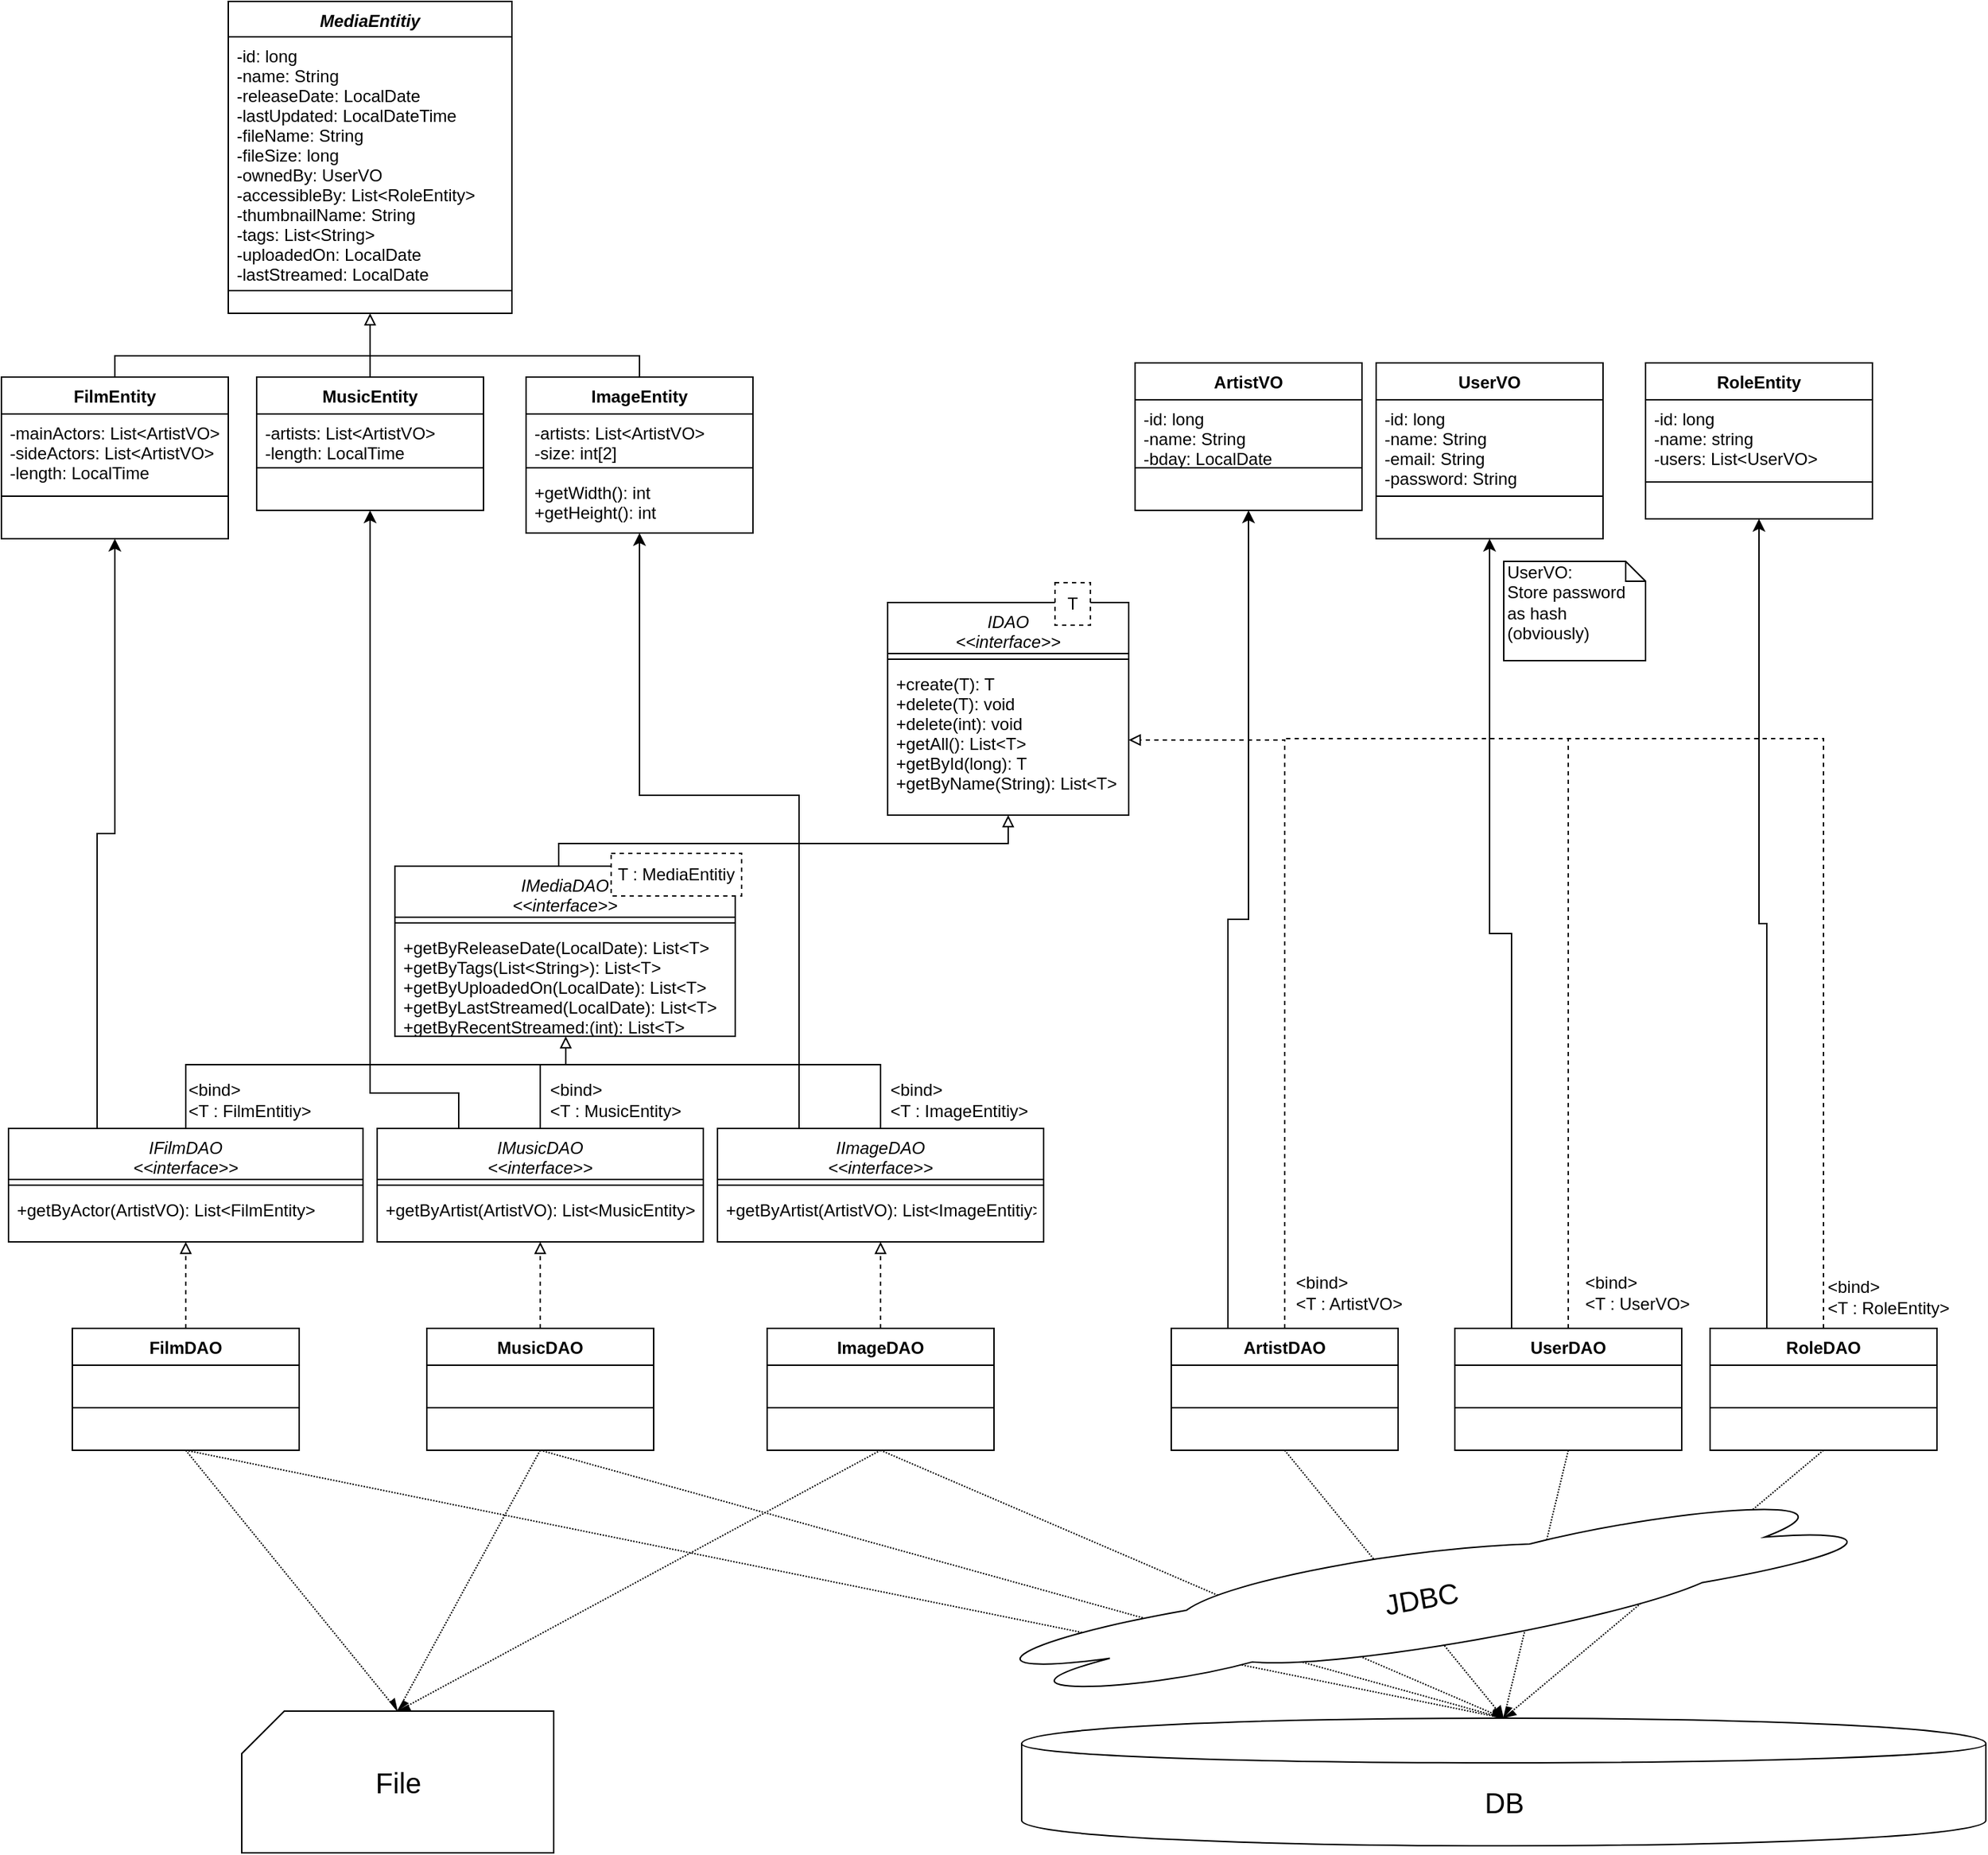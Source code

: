 <mxfile version="12.4.7" type="device"><diagram id="YP7HFyZaJCNOg3gk6_sX" name="Page-1"><mxGraphModel dx="1187" dy="1960" grid="1" gridSize="10" guides="1" tooltips="1" connect="1" arrows="1" fold="1" page="1" pageScale="1" pageWidth="827" pageHeight="1169" math="0" shadow="0"><root><mxCell id="0"/><mxCell id="1" parent="0"/><mxCell id="Z74YaJd0JO3LBjnw7may-52" value="FilmEntity" style="swimlane;fontStyle=1;align=center;verticalAlign=top;childLayout=stackLayout;horizontal=1;startSize=26;horizontalStack=0;resizeParent=1;resizeParentMax=0;resizeLast=0;collapsible=1;marginBottom=0;rounded=0;shadow=0;glass=0;comic=0;gradientColor=none;" parent="1" vertex="1"><mxGeometry x="135" y="25" width="160" height="114" as="geometry"/></mxCell><mxCell id="Z74YaJd0JO3LBjnw7may-53" value="-mainActors: List&lt;ArtistVO&gt;&#xA;-sideActors: List&lt;ArtistVO&gt;&#xA;-length: LocalTime&#xA;" style="text;strokeColor=none;fillColor=none;align=left;verticalAlign=top;spacingLeft=4;spacingRight=4;overflow=hidden;rotatable=0;points=[[0,0.5],[1,0.5]];portConstraint=eastwest;" parent="Z74YaJd0JO3LBjnw7may-52" vertex="1"><mxGeometry y="26" width="160" height="54" as="geometry"/></mxCell><mxCell id="Z74YaJd0JO3LBjnw7may-54" value="" style="line;strokeWidth=1;fillColor=none;align=left;verticalAlign=middle;spacingTop=-1;spacingLeft=3;spacingRight=3;rotatable=0;labelPosition=right;points=[];portConstraint=eastwest;" parent="Z74YaJd0JO3LBjnw7may-52" vertex="1"><mxGeometry y="80" width="160" height="8" as="geometry"/></mxCell><mxCell id="Z74YaJd0JO3LBjnw7may-55" value=" " style="text;strokeColor=none;fillColor=none;align=left;verticalAlign=top;spacingLeft=4;spacingRight=4;overflow=hidden;rotatable=0;points=[[0,0.5],[1,0.5]];portConstraint=eastwest;" parent="Z74YaJd0JO3LBjnw7may-52" vertex="1"><mxGeometry y="88" width="160" height="26" as="geometry"/></mxCell><mxCell id="Z74YaJd0JO3LBjnw7may-56" value="ArtistVO" style="swimlane;fontStyle=1;align=center;verticalAlign=top;childLayout=stackLayout;horizontal=1;startSize=26;horizontalStack=0;resizeParent=1;resizeParentMax=0;resizeLast=0;collapsible=1;marginBottom=0;rounded=0;shadow=0;glass=0;comic=0;gradientColor=none;" parent="1" vertex="1"><mxGeometry x="934.5" y="15" width="160" height="104" as="geometry"/></mxCell><mxCell id="Z74YaJd0JO3LBjnw7may-57" value="-id: long&#xA;-name: String&#xA;-bday: LocalDate&#xA;" style="text;strokeColor=none;fillColor=none;align=left;verticalAlign=top;spacingLeft=4;spacingRight=4;overflow=hidden;rotatable=0;points=[[0,0.5],[1,0.5]];portConstraint=eastwest;" parent="Z74YaJd0JO3LBjnw7may-56" vertex="1"><mxGeometry y="26" width="160" height="44" as="geometry"/></mxCell><mxCell id="Z74YaJd0JO3LBjnw7may-58" value="" style="line;strokeWidth=1;fillColor=none;align=left;verticalAlign=middle;spacingTop=-1;spacingLeft=3;spacingRight=3;rotatable=0;labelPosition=right;points=[];portConstraint=eastwest;" parent="Z74YaJd0JO3LBjnw7may-56" vertex="1"><mxGeometry y="70" width="160" height="8" as="geometry"/></mxCell><mxCell id="Z74YaJd0JO3LBjnw7may-59" value=" " style="text;strokeColor=none;fillColor=none;align=left;verticalAlign=top;spacingLeft=4;spacingRight=4;overflow=hidden;rotatable=0;points=[[0,0.5],[1,0.5]];portConstraint=eastwest;" parent="Z74YaJd0JO3LBjnw7may-56" vertex="1"><mxGeometry y="78" width="160" height="26" as="geometry"/></mxCell><mxCell id="Z74YaJd0JO3LBjnw7may-69" value="MusicEntity" style="swimlane;fontStyle=1;align=center;verticalAlign=top;childLayout=stackLayout;horizontal=1;startSize=26;horizontalStack=0;resizeParent=1;resizeParentMax=0;resizeLast=0;collapsible=1;marginBottom=0;rounded=0;shadow=0;glass=0;comic=0;gradientColor=none;" parent="1" vertex="1"><mxGeometry x="315" y="25" width="160" height="94" as="geometry"/></mxCell><mxCell id="Z74YaJd0JO3LBjnw7may-70" value="-artists: List&lt;ArtistVO&gt;&#xA;-length: LocalTime&#xA;" style="text;strokeColor=none;fillColor=none;align=left;verticalAlign=top;spacingLeft=4;spacingRight=4;overflow=hidden;rotatable=0;points=[[0,0.5],[1,0.5]];portConstraint=eastwest;" parent="Z74YaJd0JO3LBjnw7may-69" vertex="1"><mxGeometry y="26" width="160" height="34" as="geometry"/></mxCell><mxCell id="Z74YaJd0JO3LBjnw7may-71" value="" style="line;strokeWidth=1;fillColor=none;align=left;verticalAlign=middle;spacingTop=-1;spacingLeft=3;spacingRight=3;rotatable=0;labelPosition=right;points=[];portConstraint=eastwest;" parent="Z74YaJd0JO3LBjnw7may-69" vertex="1"><mxGeometry y="60" width="160" height="8" as="geometry"/></mxCell><mxCell id="Z74YaJd0JO3LBjnw7may-72" value=" " style="text;strokeColor=none;fillColor=none;align=left;verticalAlign=top;spacingLeft=4;spacingRight=4;overflow=hidden;rotatable=0;points=[[0,0.5],[1,0.5]];portConstraint=eastwest;" parent="Z74YaJd0JO3LBjnw7may-69" vertex="1"><mxGeometry y="68" width="160" height="26" as="geometry"/></mxCell><mxCell id="Z74YaJd0JO3LBjnw7may-73" value="ImageEntity" style="swimlane;fontStyle=1;align=center;verticalAlign=top;childLayout=stackLayout;horizontal=1;startSize=26;horizontalStack=0;resizeParent=1;resizeParentMax=0;resizeLast=0;collapsible=1;marginBottom=0;rounded=0;shadow=0;glass=0;comic=0;gradientColor=none;" parent="1" vertex="1"><mxGeometry x="505" y="25" width="160" height="110" as="geometry"/></mxCell><mxCell id="Z74YaJd0JO3LBjnw7may-74" value="-artists: List&lt;ArtistVO&gt;&#xA;-size: int[2]&#xA;" style="text;strokeColor=none;fillColor=none;align=left;verticalAlign=top;spacingLeft=4;spacingRight=4;overflow=hidden;rotatable=0;points=[[0,0.5],[1,0.5]];portConstraint=eastwest;" parent="Z74YaJd0JO3LBjnw7may-73" vertex="1"><mxGeometry y="26" width="160" height="34" as="geometry"/></mxCell><mxCell id="Z74YaJd0JO3LBjnw7may-75" value="" style="line;strokeWidth=1;fillColor=none;align=left;verticalAlign=middle;spacingTop=-1;spacingLeft=3;spacingRight=3;rotatable=0;labelPosition=right;points=[];portConstraint=eastwest;" parent="Z74YaJd0JO3LBjnw7may-73" vertex="1"><mxGeometry y="60" width="160" height="8" as="geometry"/></mxCell><mxCell id="Z74YaJd0JO3LBjnw7may-76" value="+getWidth(): int&#xA;+getHeight(): int&#xA;" style="text;strokeColor=none;fillColor=none;align=left;verticalAlign=top;spacingLeft=4;spacingRight=4;overflow=hidden;rotatable=0;points=[[0,0.5],[1,0.5]];portConstraint=eastwest;" parent="Z74YaJd0JO3LBjnw7may-73" vertex="1"><mxGeometry y="68" width="160" height="42" as="geometry"/></mxCell><mxCell id="eEmlUZ2aHTx8cpikARrD-1" value="UserVO" style="swimlane;fontStyle=1;align=center;verticalAlign=top;childLayout=stackLayout;horizontal=1;startSize=26;horizontalStack=0;resizeParent=1;resizeParentMax=0;resizeLast=0;collapsible=1;marginBottom=0;rounded=0;shadow=0;glass=0;comic=0;gradientColor=none;" parent="1" vertex="1"><mxGeometry x="1104.5" y="15" width="160" height="124" as="geometry"/></mxCell><mxCell id="eEmlUZ2aHTx8cpikARrD-2" value="-id: long&#xA;-name: String&#xA;-email: String&#xA;-password: String&#xA;&#xA;" style="text;strokeColor=none;fillColor=none;align=left;verticalAlign=top;spacingLeft=4;spacingRight=4;overflow=hidden;rotatable=0;points=[[0,0.5],[1,0.5]];portConstraint=eastwest;" parent="eEmlUZ2aHTx8cpikARrD-1" vertex="1"><mxGeometry y="26" width="160" height="64" as="geometry"/></mxCell><mxCell id="eEmlUZ2aHTx8cpikARrD-3" value="" style="line;strokeWidth=1;fillColor=none;align=left;verticalAlign=middle;spacingTop=-1;spacingLeft=3;spacingRight=3;rotatable=0;labelPosition=right;points=[];portConstraint=eastwest;" parent="eEmlUZ2aHTx8cpikARrD-1" vertex="1"><mxGeometry y="90" width="160" height="8" as="geometry"/></mxCell><mxCell id="eEmlUZ2aHTx8cpikARrD-4" value=" " style="text;strokeColor=none;fillColor=none;align=left;verticalAlign=top;spacingLeft=4;spacingRight=4;overflow=hidden;rotatable=0;points=[[0,0.5],[1,0.5]];portConstraint=eastwest;" parent="eEmlUZ2aHTx8cpikARrD-1" vertex="1"><mxGeometry y="98" width="160" height="26" as="geometry"/></mxCell><mxCell id="eEmlUZ2aHTx8cpikARrD-5" value="&lt;div&gt;UserVO:&lt;/div&gt;&lt;div&gt;Store password as hash (obviously)&lt;br&gt;&lt;/div&gt;" style="shape=note;whiteSpace=wrap;html=1;size=14;verticalAlign=top;align=left;spacingTop=-6;" parent="1" vertex="1"><mxGeometry x="1194.5" y="155" width="100" height="70" as="geometry"/></mxCell><mxCell id="eEmlUZ2aHTx8cpikARrD-9" value="RoleEntity" style="swimlane;fontStyle=1;align=center;verticalAlign=top;childLayout=stackLayout;horizontal=1;startSize=26;horizontalStack=0;resizeParent=1;resizeParentMax=0;resizeLast=0;collapsible=1;marginBottom=0;rounded=0;shadow=0;glass=0;comic=0;gradientColor=none;" parent="1" vertex="1"><mxGeometry x="1294.5" y="15" width="160" height="110" as="geometry"/></mxCell><mxCell id="eEmlUZ2aHTx8cpikARrD-10" value="-id: long&#xA;-name: string&#xA;-users: List&lt;UserVO&gt;&#xA;" style="text;strokeColor=none;fillColor=none;align=left;verticalAlign=top;spacingLeft=4;spacingRight=4;overflow=hidden;rotatable=0;points=[[0,0.5],[1,0.5]];portConstraint=eastwest;" parent="eEmlUZ2aHTx8cpikARrD-9" vertex="1"><mxGeometry y="26" width="160" height="54" as="geometry"/></mxCell><mxCell id="eEmlUZ2aHTx8cpikARrD-11" value="" style="line;strokeWidth=1;fillColor=none;align=left;verticalAlign=middle;spacingTop=-1;spacingLeft=3;spacingRight=3;rotatable=0;labelPosition=right;points=[];portConstraint=eastwest;" parent="eEmlUZ2aHTx8cpikARrD-9" vertex="1"><mxGeometry y="80" width="160" height="8" as="geometry"/></mxCell><mxCell id="eEmlUZ2aHTx8cpikARrD-12" value=" " style="text;strokeColor=none;fillColor=none;align=left;verticalAlign=top;spacingLeft=4;spacingRight=4;overflow=hidden;rotatable=0;points=[[0,0.5],[1,0.5]];portConstraint=eastwest;" parent="eEmlUZ2aHTx8cpikARrD-9" vertex="1"><mxGeometry y="88" width="160" height="22" as="geometry"/></mxCell><mxCell id="cUEIJS8t-ERrBjEmtR3z-5" value="" style="endArrow=classic;html=1;entryX=0.5;entryY=1;entryDx=0;entryDy=0;exitX=0.25;exitY=0;exitDx=0;exitDy=0;rounded=0;edgeStyle=orthogonalEdgeStyle;" parent="1" source="cUEIJS8t-ERrBjEmtR3z-11" target="eEmlUZ2aHTx8cpikARrD-9" edge="1"><mxGeometry width="50" height="50" relative="1" as="geometry"><mxPoint x="-290" y="185" as="sourcePoint"/><mxPoint x="-380" y="565" as="targetPoint"/></mxGeometry></mxCell><mxCell id="cUEIJS8t-ERrBjEmtR3z-6" value="" style="endArrow=classic;html=1;entryX=0.5;entryY=1;entryDx=0;entryDy=0;exitX=0.25;exitY=0;exitDx=0;exitDy=0;rounded=0;edgeStyle=orthogonalEdgeStyle;" parent="1" source="f3-sEHFBZWl9ZNQLyYY4-10" target="Z74YaJd0JO3LBjnw7may-52" edge="1"><mxGeometry width="50" height="50" relative="1" as="geometry"><mxPoint y="185" as="sourcePoint"/><mxPoint x="-380" y="565" as="targetPoint"/></mxGeometry></mxCell><mxCell id="cUEIJS8t-ERrBjEmtR3z-7" value="" style="endArrow=classic;html=1;entryX=0.5;entryY=1;entryDx=0;entryDy=0;exitX=0.25;exitY=0;exitDx=0;exitDy=0;rounded=0;edgeStyle=orthogonalEdgeStyle;" parent="1" source="f3-sEHFBZWl9ZNQLyYY4-13" target="Z74YaJd0JO3LBjnw7may-69" edge="1"><mxGeometry width="50" height="50" relative="1" as="geometry"><mxPoint x="295" y="185" as="sourcePoint"/><mxPoint x="-80" y="565" as="targetPoint"/><Array as="points"><mxPoint x="457" y="530"/><mxPoint x="395" y="530"/></Array></mxGeometry></mxCell><mxCell id="cUEIJS8t-ERrBjEmtR3z-8" value="" style="endArrow=classic;html=1;entryX=0.5;entryY=1;entryDx=0;entryDy=0;exitX=0.25;exitY=0;exitDx=0;exitDy=0;rounded=0;edgeStyle=orthogonalEdgeStyle;" parent="1" source="f3-sEHFBZWl9ZNQLyYY4-16" target="Z74YaJd0JO3LBjnw7may-73" edge="1"><mxGeometry width="50" height="50" relative="1" as="geometry"><mxPoint x="580" y="185" as="sourcePoint"/><mxPoint x="-80" y="565" as="targetPoint"/><Array as="points"><mxPoint x="698" y="320"/><mxPoint x="585" y="320"/></Array></mxGeometry></mxCell><mxCell id="cUEIJS8t-ERrBjEmtR3z-9" value="" style="endArrow=classic;html=1;entryX=0.5;entryY=1;entryDx=0;entryDy=0;exitX=0.25;exitY=0;exitDx=0;exitDy=0;rounded=0;edgeStyle=orthogonalEdgeStyle;" parent="1" source="cUEIJS8t-ERrBjEmtR3z-23" target="Z74YaJd0JO3LBjnw7may-56" edge="1"><mxGeometry width="50" height="50" relative="1" as="geometry"><mxPoint x="965" y="180" as="sourcePoint"/><mxPoint x="510" y="560" as="targetPoint"/></mxGeometry></mxCell><mxCell id="cUEIJS8t-ERrBjEmtR3z-10" value="" style="endArrow=classic;html=1;entryX=0.5;entryY=1;entryDx=0;entryDy=0;exitX=0.25;exitY=0;exitDx=0;exitDy=0;rounded=0;edgeStyle=orthogonalEdgeStyle;" parent="1" source="cUEIJS8t-ERrBjEmtR3z-19" target="eEmlUZ2aHTx8cpikARrD-1" edge="1"><mxGeometry width="50" height="50" relative="1" as="geometry"><mxPoint x="1185" y="180" as="sourcePoint"/><mxPoint x="510" y="560" as="targetPoint"/></mxGeometry></mxCell><mxCell id="cUEIJS8t-ERrBjEmtR3z-48" style="edgeStyle=none;rounded=0;orthogonalLoop=1;jettySize=auto;html=1;exitX=0.5;exitY=1;exitDx=0;exitDy=0;entryX=0.5;entryY=0;entryDx=0;entryDy=0;dashed=1;dashPattern=1 1;endArrow=async;endFill=1;" parent="1" source="cUEIJS8t-ERrBjEmtR3z-11" target="cUEIJS8t-ERrBjEmtR3z-45" edge="1"><mxGeometry relative="1" as="geometry"/></mxCell><mxCell id="cUEIJS8t-ERrBjEmtR3z-11" value="RoleDAO" style="swimlane;fontStyle=1;align=center;verticalAlign=top;childLayout=stackLayout;horizontal=1;startSize=26;horizontalStack=0;resizeParent=1;resizeParentMax=0;resizeLast=0;collapsible=1;marginBottom=0;" parent="1" vertex="1"><mxGeometry x="1340" y="696" width="160" height="86" as="geometry"/></mxCell><mxCell id="cUEIJS8t-ERrBjEmtR3z-12" value=" " style="text;strokeColor=none;fillColor=none;align=left;verticalAlign=top;spacingLeft=4;spacingRight=4;overflow=hidden;rotatable=0;points=[[0,0.5],[1,0.5]];portConstraint=eastwest;" parent="cUEIJS8t-ERrBjEmtR3z-11" vertex="1"><mxGeometry y="26" width="160" height="26" as="geometry"/></mxCell><mxCell id="cUEIJS8t-ERrBjEmtR3z-13" value="" style="line;strokeWidth=1;fillColor=none;align=left;verticalAlign=middle;spacingTop=-1;spacingLeft=3;spacingRight=3;rotatable=0;labelPosition=right;points=[];portConstraint=eastwest;" parent="cUEIJS8t-ERrBjEmtR3z-11" vertex="1"><mxGeometry y="52" width="160" height="8" as="geometry"/></mxCell><mxCell id="cUEIJS8t-ERrBjEmtR3z-14" value=" " style="text;strokeColor=none;fillColor=none;align=left;verticalAlign=top;spacingLeft=4;spacingRight=4;overflow=hidden;rotatable=0;points=[[0,0.5],[1,0.5]];portConstraint=eastwest;" parent="cUEIJS8t-ERrBjEmtR3z-11" vertex="1"><mxGeometry y="60" width="160" height="26" as="geometry"/></mxCell><mxCell id="cUEIJS8t-ERrBjEmtR3z-56" style="edgeStyle=none;rounded=0;orthogonalLoop=1;jettySize=auto;html=1;exitX=0.5;exitY=1;exitDx=0;exitDy=0;entryX=0.5;entryY=0;entryDx=0;entryDy=0;dashed=1;dashPattern=1 1;endArrow=async;endFill=1;" parent="1" source="cUEIJS8t-ERrBjEmtR3z-19" target="cUEIJS8t-ERrBjEmtR3z-45" edge="1"><mxGeometry relative="1" as="geometry"/></mxCell><mxCell id="cUEIJS8t-ERrBjEmtR3z-19" value="UserDAO" style="swimlane;fontStyle=1;align=center;verticalAlign=top;childLayout=stackLayout;horizontal=1;startSize=26;horizontalStack=0;resizeParent=1;resizeParentMax=0;resizeLast=0;collapsible=1;marginBottom=0;" parent="1" vertex="1"><mxGeometry x="1160" y="696" width="160" height="86" as="geometry"/></mxCell><mxCell id="cUEIJS8t-ERrBjEmtR3z-20" value=" " style="text;strokeColor=none;fillColor=none;align=left;verticalAlign=top;spacingLeft=4;spacingRight=4;overflow=hidden;rotatable=0;points=[[0,0.5],[1,0.5]];portConstraint=eastwest;" parent="cUEIJS8t-ERrBjEmtR3z-19" vertex="1"><mxGeometry y="26" width="160" height="26" as="geometry"/></mxCell><mxCell id="cUEIJS8t-ERrBjEmtR3z-21" value="" style="line;strokeWidth=1;fillColor=none;align=left;verticalAlign=middle;spacingTop=-1;spacingLeft=3;spacingRight=3;rotatable=0;labelPosition=right;points=[];portConstraint=eastwest;" parent="cUEIJS8t-ERrBjEmtR3z-19" vertex="1"><mxGeometry y="52" width="160" height="8" as="geometry"/></mxCell><mxCell id="cUEIJS8t-ERrBjEmtR3z-22" value=" " style="text;strokeColor=none;fillColor=none;align=left;verticalAlign=top;spacingLeft=4;spacingRight=4;overflow=hidden;rotatable=0;points=[[0,0.5],[1,0.5]];portConstraint=eastwest;" parent="cUEIJS8t-ERrBjEmtR3z-19" vertex="1"><mxGeometry y="60" width="160" height="26" as="geometry"/></mxCell><mxCell id="cUEIJS8t-ERrBjEmtR3z-55" style="edgeStyle=none;rounded=0;orthogonalLoop=1;jettySize=auto;html=1;exitX=0.5;exitY=1;exitDx=0;exitDy=0;entryX=0.5;entryY=0;entryDx=0;entryDy=0;dashed=1;dashPattern=1 1;endArrow=async;endFill=1;" parent="1" source="cUEIJS8t-ERrBjEmtR3z-23" target="cUEIJS8t-ERrBjEmtR3z-45" edge="1"><mxGeometry relative="1" as="geometry"/></mxCell><mxCell id="cUEIJS8t-ERrBjEmtR3z-23" value="ArtistDAO" style="swimlane;fontStyle=1;align=center;verticalAlign=top;childLayout=stackLayout;horizontal=1;startSize=26;horizontalStack=0;resizeParent=1;resizeParentMax=0;resizeLast=0;collapsible=1;marginBottom=0;" parent="1" vertex="1"><mxGeometry x="960" y="696" width="160" height="86" as="geometry"/></mxCell><mxCell id="cUEIJS8t-ERrBjEmtR3z-24" value=" " style="text;strokeColor=none;fillColor=none;align=left;verticalAlign=top;spacingLeft=4;spacingRight=4;overflow=hidden;rotatable=0;points=[[0,0.5],[1,0.5]];portConstraint=eastwest;" parent="cUEIJS8t-ERrBjEmtR3z-23" vertex="1"><mxGeometry y="26" width="160" height="26" as="geometry"/></mxCell><mxCell id="cUEIJS8t-ERrBjEmtR3z-25" value="" style="line;strokeWidth=1;fillColor=none;align=left;verticalAlign=middle;spacingTop=-1;spacingLeft=3;spacingRight=3;rotatable=0;labelPosition=right;points=[];portConstraint=eastwest;" parent="cUEIJS8t-ERrBjEmtR3z-23" vertex="1"><mxGeometry y="52" width="160" height="8" as="geometry"/></mxCell><mxCell id="cUEIJS8t-ERrBjEmtR3z-26" value=" " style="text;strokeColor=none;fillColor=none;align=left;verticalAlign=top;spacingLeft=4;spacingRight=4;overflow=hidden;rotatable=0;points=[[0,0.5],[1,0.5]];portConstraint=eastwest;" parent="cUEIJS8t-ERrBjEmtR3z-23" vertex="1"><mxGeometry y="60" width="160" height="26" as="geometry"/></mxCell><mxCell id="cUEIJS8t-ERrBjEmtR3z-53" style="edgeStyle=none;rounded=0;orthogonalLoop=1;jettySize=auto;html=1;exitX=0.5;exitY=1;exitDx=0;exitDy=0;dashed=1;dashPattern=1 1;endArrow=async;endFill=1;entryX=0.5;entryY=0;entryDx=0;entryDy=0;" parent="1" source="cUEIJS8t-ERrBjEmtR3z-27" target="cUEIJS8t-ERrBjEmtR3z-45" edge="1"><mxGeometry relative="1" as="geometry"><mxPoint x="1224.5" y="966" as="targetPoint"/></mxGeometry></mxCell><mxCell id="cUEIJS8t-ERrBjEmtR3z-54" style="edgeStyle=none;rounded=0;orthogonalLoop=1;jettySize=auto;html=1;exitX=0.5;exitY=1;exitDx=0;exitDy=0;entryX=0.5;entryY=0;entryDx=0;entryDy=0;entryPerimeter=0;dashed=1;dashPattern=1 1;endArrow=async;endFill=1;" parent="1" source="cUEIJS8t-ERrBjEmtR3z-27" target="cUEIJS8t-ERrBjEmtR3z-46" edge="1"><mxGeometry relative="1" as="geometry"/></mxCell><mxCell id="cUEIJS8t-ERrBjEmtR3z-27" value="ImageDAO" style="swimlane;fontStyle=1;align=center;verticalAlign=top;childLayout=stackLayout;horizontal=1;startSize=26;horizontalStack=0;resizeParent=1;resizeParentMax=0;resizeLast=0;collapsible=1;marginBottom=0;" parent="1" vertex="1"><mxGeometry x="675" y="696" width="160" height="86" as="geometry"/></mxCell><mxCell id="cUEIJS8t-ERrBjEmtR3z-28" value=" " style="text;strokeColor=none;fillColor=none;align=left;verticalAlign=top;spacingLeft=4;spacingRight=4;overflow=hidden;rotatable=0;points=[[0,0.5],[1,0.5]];portConstraint=eastwest;" parent="cUEIJS8t-ERrBjEmtR3z-27" vertex="1"><mxGeometry y="26" width="160" height="26" as="geometry"/></mxCell><mxCell id="cUEIJS8t-ERrBjEmtR3z-29" value="" style="line;strokeWidth=1;fillColor=none;align=left;verticalAlign=middle;spacingTop=-1;spacingLeft=3;spacingRight=3;rotatable=0;labelPosition=right;points=[];portConstraint=eastwest;" parent="cUEIJS8t-ERrBjEmtR3z-27" vertex="1"><mxGeometry y="52" width="160" height="8" as="geometry"/></mxCell><mxCell id="cUEIJS8t-ERrBjEmtR3z-30" value=" " style="text;strokeColor=none;fillColor=none;align=left;verticalAlign=top;spacingLeft=4;spacingRight=4;overflow=hidden;rotatable=0;points=[[0,0.5],[1,0.5]];portConstraint=eastwest;" parent="cUEIJS8t-ERrBjEmtR3z-27" vertex="1"><mxGeometry y="60" width="160" height="26" as="geometry"/></mxCell><mxCell id="cUEIJS8t-ERrBjEmtR3z-51" style="edgeStyle=none;rounded=0;orthogonalLoop=1;jettySize=auto;html=1;exitX=0.5;exitY=1;exitDx=0;exitDy=0;entryX=0.5;entryY=0;entryDx=0;entryDy=0;entryPerimeter=0;dashed=1;dashPattern=1 1;endArrow=async;endFill=1;" parent="1" source="cUEIJS8t-ERrBjEmtR3z-31" target="cUEIJS8t-ERrBjEmtR3z-46" edge="1"><mxGeometry relative="1" as="geometry"/></mxCell><mxCell id="cUEIJS8t-ERrBjEmtR3z-52" style="edgeStyle=none;rounded=0;orthogonalLoop=1;jettySize=auto;html=1;exitX=0.5;exitY=1;exitDx=0;exitDy=0;entryX=0.5;entryY=0;entryDx=0;entryDy=0;dashed=1;dashPattern=1 1;endArrow=async;endFill=1;" parent="1" source="cUEIJS8t-ERrBjEmtR3z-31" target="cUEIJS8t-ERrBjEmtR3z-45" edge="1"><mxGeometry relative="1" as="geometry"/></mxCell><mxCell id="cUEIJS8t-ERrBjEmtR3z-31" value="MusicDAO" style="swimlane;fontStyle=1;align=center;verticalAlign=top;childLayout=stackLayout;horizontal=1;startSize=26;horizontalStack=0;resizeParent=1;resizeParentMax=0;resizeLast=0;collapsible=1;marginBottom=0;" parent="1" vertex="1"><mxGeometry x="435" y="696" width="160" height="86" as="geometry"/></mxCell><mxCell id="cUEIJS8t-ERrBjEmtR3z-32" value=" " style="text;strokeColor=none;fillColor=none;align=left;verticalAlign=top;spacingLeft=4;spacingRight=4;overflow=hidden;rotatable=0;points=[[0,0.5],[1,0.5]];portConstraint=eastwest;" parent="cUEIJS8t-ERrBjEmtR3z-31" vertex="1"><mxGeometry y="26" width="160" height="26" as="geometry"/></mxCell><mxCell id="cUEIJS8t-ERrBjEmtR3z-33" value="" style="line;strokeWidth=1;fillColor=none;align=left;verticalAlign=middle;spacingTop=-1;spacingLeft=3;spacingRight=3;rotatable=0;labelPosition=right;points=[];portConstraint=eastwest;" parent="cUEIJS8t-ERrBjEmtR3z-31" vertex="1"><mxGeometry y="52" width="160" height="8" as="geometry"/></mxCell><mxCell id="cUEIJS8t-ERrBjEmtR3z-34" value=" " style="text;strokeColor=none;fillColor=none;align=left;verticalAlign=top;spacingLeft=4;spacingRight=4;overflow=hidden;rotatable=0;points=[[0,0.5],[1,0.5]];portConstraint=eastwest;" parent="cUEIJS8t-ERrBjEmtR3z-31" vertex="1"><mxGeometry y="60" width="160" height="26" as="geometry"/></mxCell><mxCell id="cUEIJS8t-ERrBjEmtR3z-49" style="edgeStyle=none;rounded=0;orthogonalLoop=1;jettySize=auto;html=1;exitX=0.5;exitY=1;exitDx=0;exitDy=0;entryX=0.5;entryY=0;entryDx=0;entryDy=0;entryPerimeter=0;dashed=1;dashPattern=1 1;endArrow=async;endFill=1;" parent="1" source="cUEIJS8t-ERrBjEmtR3z-35" target="cUEIJS8t-ERrBjEmtR3z-46" edge="1"><mxGeometry relative="1" as="geometry"/></mxCell><mxCell id="cUEIJS8t-ERrBjEmtR3z-50" style="edgeStyle=none;rounded=0;orthogonalLoop=1;jettySize=auto;html=1;exitX=0.5;exitY=1;exitDx=0;exitDy=0;entryX=0.5;entryY=0;entryDx=0;entryDy=0;dashed=1;dashPattern=1 1;endArrow=async;endFill=1;" parent="1" source="cUEIJS8t-ERrBjEmtR3z-35" target="cUEIJS8t-ERrBjEmtR3z-45" edge="1"><mxGeometry relative="1" as="geometry"/></mxCell><mxCell id="cUEIJS8t-ERrBjEmtR3z-35" value="FilmDAO" style="swimlane;fontStyle=1;align=center;verticalAlign=top;childLayout=stackLayout;horizontal=1;startSize=26;horizontalStack=0;resizeParent=1;resizeParentMax=0;resizeLast=0;collapsible=1;marginBottom=0;" parent="1" vertex="1"><mxGeometry x="185" y="696" width="160" height="86" as="geometry"/></mxCell><mxCell id="cUEIJS8t-ERrBjEmtR3z-36" value=" " style="text;strokeColor=none;fillColor=none;align=left;verticalAlign=top;spacingLeft=4;spacingRight=4;overflow=hidden;rotatable=0;points=[[0,0.5],[1,0.5]];portConstraint=eastwest;" parent="cUEIJS8t-ERrBjEmtR3z-35" vertex="1"><mxGeometry y="26" width="160" height="26" as="geometry"/></mxCell><mxCell id="cUEIJS8t-ERrBjEmtR3z-37" value="" style="line;strokeWidth=1;fillColor=none;align=left;verticalAlign=middle;spacingTop=-1;spacingLeft=3;spacingRight=3;rotatable=0;labelPosition=right;points=[];portConstraint=eastwest;" parent="cUEIJS8t-ERrBjEmtR3z-35" vertex="1"><mxGeometry y="52" width="160" height="8" as="geometry"/></mxCell><mxCell id="cUEIJS8t-ERrBjEmtR3z-38" value=" " style="text;strokeColor=none;fillColor=none;align=left;verticalAlign=top;spacingLeft=4;spacingRight=4;overflow=hidden;rotatable=0;points=[[0,0.5],[1,0.5]];portConstraint=eastwest;" parent="cUEIJS8t-ERrBjEmtR3z-35" vertex="1"><mxGeometry y="60" width="160" height="26" as="geometry"/></mxCell><mxCell id="cUEIJS8t-ERrBjEmtR3z-39" value="" style="endArrow=none;html=1;exitX=0.5;exitY=0;exitDx=0;exitDy=0;endFill=0;dashed=1;rounded=0;edgeStyle=orthogonalEdgeStyle;" parent="1" source="cUEIJS8t-ERrBjEmtR3z-11" edge="1"><mxGeometry width="50" height="50" relative="1" as="geometry"><mxPoint x="-250" y="355" as="sourcePoint"/><mxPoint x="1240" y="280" as="targetPoint"/><Array as="points"><mxPoint x="1420" y="280"/><mxPoint x="1240" y="280"/></Array></mxGeometry></mxCell><mxCell id="cUEIJS8t-ERrBjEmtR3z-40" value="" style="endArrow=block;html=1;entryX=0.5;entryY=1;entryDx=0;entryDy=0;exitX=0.5;exitY=0;exitDx=0;exitDy=0;endFill=0;dashed=1;rounded=0;" parent="1" source="cUEIJS8t-ERrBjEmtR3z-35" target="f3-sEHFBZWl9ZNQLyYY4-10" edge="1"><mxGeometry width="50" height="50" relative="1" as="geometry"><mxPoint x="164.5" y="750" as="sourcePoint"/><mxPoint x="444.5" y="700" as="targetPoint"/></mxGeometry></mxCell><mxCell id="cUEIJS8t-ERrBjEmtR3z-41" value="" style="endArrow=block;html=1;entryX=0.5;entryY=1;entryDx=0;entryDy=0;exitX=0.5;exitY=0;exitDx=0;exitDy=0;endFill=0;dashed=1;rounded=0;" parent="1" source="cUEIJS8t-ERrBjEmtR3z-31" target="f3-sEHFBZWl9ZNQLyYY4-13" edge="1"><mxGeometry width="50" height="50" relative="1" as="geometry"><mxPoint x="714.5" y="1030" as="sourcePoint"/><mxPoint x="739.5" y="700" as="targetPoint"/></mxGeometry></mxCell><mxCell id="cUEIJS8t-ERrBjEmtR3z-42" value="" style="endArrow=block;html=1;exitX=0.5;exitY=0;exitDx=0;exitDy=0;endFill=0;dashed=1;rounded=0;entryX=0.5;entryY=1;entryDx=0;entryDy=0;" parent="1" source="cUEIJS8t-ERrBjEmtR3z-27" target="f3-sEHFBZWl9ZNQLyYY4-16" edge="1"><mxGeometry width="50" height="50" relative="1" as="geometry"><mxPoint x="620" y="635" as="sourcePoint"/><mxPoint x="1010" y="700" as="targetPoint"/></mxGeometry></mxCell><mxCell id="cUEIJS8t-ERrBjEmtR3z-43" value="" style="endArrow=block;html=1;exitX=0.5;exitY=0;exitDx=0;exitDy=0;endFill=0;dashed=1;rounded=0;entryX=1;entryY=0.5;entryDx=0;entryDy=0;" parent="1" source="cUEIJS8t-ERrBjEmtR3z-23" target="f3-sEHFBZWl9ZNQLyYY4-3" edge="1"><mxGeometry width="50" height="50" relative="1" as="geometry"><mxPoint x="810" y="435" as="sourcePoint"/><mxPoint x="1200" y="700" as="targetPoint"/><Array as="points"><mxPoint x="1040" y="281"/></Array></mxGeometry></mxCell><mxCell id="cUEIJS8t-ERrBjEmtR3z-44" value="" style="endArrow=none;html=1;exitX=0.5;exitY=0;exitDx=0;exitDy=0;endFill=0;dashed=1;rounded=0;" parent="1" source="cUEIJS8t-ERrBjEmtR3z-19" edge="1"><mxGeometry width="50" height="50" relative="1" as="geometry"><mxPoint x="1260" y="585" as="sourcePoint"/><mxPoint x="1040" y="280" as="targetPoint"/><Array as="points"><mxPoint x="1240" y="280"/></Array></mxGeometry></mxCell><mxCell id="cUEIJS8t-ERrBjEmtR3z-45" value="&lt;font style=&quot;font-size: 20px&quot;&gt;DB&lt;/font&gt;" style="shape=cylinder;whiteSpace=wrap;html=1;boundedLbl=1;backgroundOutline=1;" parent="1" vertex="1"><mxGeometry x="854.5" y="971" width="680" height="90" as="geometry"/></mxCell><mxCell id="cUEIJS8t-ERrBjEmtR3z-46" value="&lt;font style=&quot;font-size: 20px&quot;&gt;File&lt;/font&gt;" style="shape=card;whiteSpace=wrap;html=1;" parent="1" vertex="1"><mxGeometry x="304.5" y="966" width="220" height="100" as="geometry"/></mxCell><mxCell id="cUEIJS8t-ERrBjEmtR3z-57" value="&lt;font style=&quot;font-size: 20px&quot;&gt;JDBC&lt;/font&gt;" style="ellipse;shape=cloud;whiteSpace=wrap;html=1;rotation=-10;" parent="1" vertex="1"><mxGeometry x="807.5" y="846" width="657" height="80" as="geometry"/></mxCell><mxCell id="f3-sEHFBZWl9ZNQLyYY4-1" value="IDAO&#xA;&lt;&lt;interface&gt;&gt;&#xA;" style="swimlane;fontStyle=2;align=center;verticalAlign=top;childLayout=stackLayout;horizontal=1;startSize=36;horizontalStack=0;resizeParent=1;resizeParentMax=0;resizeLast=0;collapsible=1;marginBottom=0;rounded=0;shadow=0;glass=0;comic=0;gradientColor=none;" parent="1" vertex="1"><mxGeometry x="760" y="184" width="170" height="150" as="geometry"/></mxCell><mxCell id="f3-sEHFBZWl9ZNQLyYY4-2" value="" style="line;strokeWidth=1;fillColor=none;align=left;verticalAlign=middle;spacingTop=-1;spacingLeft=3;spacingRight=3;rotatable=0;labelPosition=right;points=[];portConstraint=eastwest;" parent="f3-sEHFBZWl9ZNQLyYY4-1" vertex="1"><mxGeometry y="36" width="170" height="8" as="geometry"/></mxCell><mxCell id="f3-sEHFBZWl9ZNQLyYY4-3" value="+create(T): T&#xA;+delete(T): void&#xA;+delete(int): void&#xA;+getAll(): List&lt;T&gt;&#xA;+getById(long): T&#xA;+getByName(String): List&lt;T&gt;" style="text;strokeColor=none;fillColor=none;align=left;verticalAlign=top;spacingLeft=4;spacingRight=4;overflow=hidden;rotatable=0;points=[[0,0.5],[1,0.5]];portConstraint=eastwest;" parent="f3-sEHFBZWl9ZNQLyYY4-1" vertex="1"><mxGeometry y="44" width="170" height="106" as="geometry"/></mxCell><mxCell id="f3-sEHFBZWl9ZNQLyYY4-4" value="T" style="rounded=0;whiteSpace=wrap;html=1;dashed=1;" parent="1" vertex="1"><mxGeometry x="878" y="170" width="25" height="30" as="geometry"/></mxCell><mxCell id="f3-sEHFBZWl9ZNQLyYY4-27" style="rounded=0;orthogonalLoop=1;jettySize=auto;html=1;exitX=0.5;exitY=0;exitDx=0;exitDy=0;entryX=0.5;entryY=1;entryDx=0;entryDy=0;endArrow=block;endFill=0;edgeStyle=orthogonalEdgeStyle;" parent="1" source="f3-sEHFBZWl9ZNQLyYY4-6" target="f3-sEHFBZWl9ZNQLyYY4-1" edge="1"><mxGeometry relative="1" as="geometry"><Array as="points"><mxPoint x="528" y="354"/><mxPoint x="845" y="354"/></Array></mxGeometry></mxCell><mxCell id="f3-sEHFBZWl9ZNQLyYY4-6" value="IMediaDAO&#xA;&lt;&lt;interface&gt;&gt;&#xA;" style="swimlane;fontStyle=2;align=center;verticalAlign=top;childLayout=stackLayout;horizontal=1;startSize=36;horizontalStack=0;resizeParent=1;resizeParentMax=0;resizeLast=0;collapsible=1;marginBottom=0;rounded=0;shadow=0;glass=0;comic=0;gradientColor=none;" parent="1" vertex="1"><mxGeometry x="412.5" y="370" width="240" height="120" as="geometry"/></mxCell><mxCell id="f3-sEHFBZWl9ZNQLyYY4-7" value="" style="line;strokeWidth=1;fillColor=none;align=left;verticalAlign=middle;spacingTop=-1;spacingLeft=3;spacingRight=3;rotatable=0;labelPosition=right;points=[];portConstraint=eastwest;" parent="f3-sEHFBZWl9ZNQLyYY4-6" vertex="1"><mxGeometry y="36" width="240" height="8" as="geometry"/></mxCell><mxCell id="f3-sEHFBZWl9ZNQLyYY4-8" value="+getByReleaseDate(LocalDate): List&lt;T&gt;&#xA;+getByTags(List&lt;String&gt;): List&lt;T&gt;&#xA;+getByUploadedOn(LocalDate): List&lt;T&gt;&#xA;+getByLastStreamed(LocalDate): List&lt;T&gt;&#xA;+getByRecentStreamed:(int): List&lt;T&gt;&#xA;&#xA;" style="text;strokeColor=none;fillColor=none;align=left;verticalAlign=top;spacingLeft=4;spacingRight=4;overflow=hidden;rotatable=0;points=[[0,0.5],[1,0.5]];portConstraint=eastwest;" parent="f3-sEHFBZWl9ZNQLyYY4-6" vertex="1"><mxGeometry y="44" width="240" height="76" as="geometry"/></mxCell><mxCell id="f3-sEHFBZWl9ZNQLyYY4-9" value="T : MediaEntitiy" style="rounded=0;whiteSpace=wrap;html=1;dashed=1;" parent="1" vertex="1"><mxGeometry x="565" y="361" width="92" height="30" as="geometry"/></mxCell><mxCell id="f3-sEHFBZWl9ZNQLyYY4-10" value="IFilmDAO&#xA;&lt;&lt;interface&gt;&gt;&#xA;" style="swimlane;fontStyle=2;align=center;verticalAlign=top;childLayout=stackLayout;horizontal=1;startSize=36;horizontalStack=0;resizeParent=1;resizeParentMax=0;resizeLast=0;collapsible=1;marginBottom=0;rounded=0;shadow=0;glass=0;comic=0;gradientColor=none;" parent="1" vertex="1"><mxGeometry x="140" y="555" width="250" height="80" as="geometry"/></mxCell><mxCell id="f3-sEHFBZWl9ZNQLyYY4-11" value="" style="line;strokeWidth=1;fillColor=none;align=left;verticalAlign=middle;spacingTop=-1;spacingLeft=3;spacingRight=3;rotatable=0;labelPosition=right;points=[];portConstraint=eastwest;" parent="f3-sEHFBZWl9ZNQLyYY4-10" vertex="1"><mxGeometry y="36" width="250" height="8" as="geometry"/></mxCell><mxCell id="f3-sEHFBZWl9ZNQLyYY4-12" value="+getByActor(ArtistVO): List&lt;FilmEntity&gt;" style="text;strokeColor=none;fillColor=none;align=left;verticalAlign=top;spacingLeft=4;spacingRight=4;overflow=hidden;rotatable=0;points=[[0,0.5],[1,0.5]];portConstraint=eastwest;" parent="f3-sEHFBZWl9ZNQLyYY4-10" vertex="1"><mxGeometry y="44" width="250" height="36" as="geometry"/></mxCell><mxCell id="f3-sEHFBZWl9ZNQLyYY4-20" style="edgeStyle=orthogonalEdgeStyle;rounded=0;orthogonalLoop=1;jettySize=auto;html=1;exitX=0.5;exitY=0;exitDx=0;exitDy=0;endArrow=block;endFill=0;" parent="1" source="f3-sEHFBZWl9ZNQLyYY4-13" edge="1"><mxGeometry relative="1" as="geometry"><Array as="points"><mxPoint x="515" y="510"/><mxPoint x="533" y="510"/></Array><mxPoint x="533" y="490" as="targetPoint"/></mxGeometry></mxCell><mxCell id="f3-sEHFBZWl9ZNQLyYY4-13" value="IMusicDAO&#xA;&lt;&lt;interface&gt;&gt;&#xA;" style="swimlane;fontStyle=2;align=center;verticalAlign=top;childLayout=stackLayout;horizontal=1;startSize=36;horizontalStack=0;resizeParent=1;resizeParentMax=0;resizeLast=0;collapsible=1;marginBottom=0;rounded=0;shadow=0;glass=0;comic=0;gradientColor=none;" parent="1" vertex="1"><mxGeometry x="400" y="555" width="230" height="80" as="geometry"/></mxCell><mxCell id="f3-sEHFBZWl9ZNQLyYY4-14" value="" style="line;strokeWidth=1;fillColor=none;align=left;verticalAlign=middle;spacingTop=-1;spacingLeft=3;spacingRight=3;rotatable=0;labelPosition=right;points=[];portConstraint=eastwest;" parent="f3-sEHFBZWl9ZNQLyYY4-13" vertex="1"><mxGeometry y="36" width="230" height="8" as="geometry"/></mxCell><mxCell id="f3-sEHFBZWl9ZNQLyYY4-15" value="+getByArtist(ArtistVO): List&lt;MusicEntity&gt;" style="text;strokeColor=none;fillColor=none;align=left;verticalAlign=top;spacingLeft=4;spacingRight=4;overflow=hidden;rotatable=0;points=[[0,0.5],[1,0.5]];portConstraint=eastwest;" parent="f3-sEHFBZWl9ZNQLyYY4-13" vertex="1"><mxGeometry y="44" width="230" height="36" as="geometry"/></mxCell><mxCell id="f3-sEHFBZWl9ZNQLyYY4-16" value="IImageDAO&#xA;&lt;&lt;interface&gt;&gt;&#xA;" style="swimlane;fontStyle=2;align=center;verticalAlign=top;childLayout=stackLayout;horizontal=1;startSize=36;horizontalStack=0;resizeParent=1;resizeParentMax=0;resizeLast=0;collapsible=1;marginBottom=0;rounded=0;shadow=0;glass=0;comic=0;gradientColor=none;" parent="1" vertex="1"><mxGeometry x="640" y="555" width="230" height="80" as="geometry"/></mxCell><mxCell id="f3-sEHFBZWl9ZNQLyYY4-17" value="" style="line;strokeWidth=1;fillColor=none;align=left;verticalAlign=middle;spacingTop=-1;spacingLeft=3;spacingRight=3;rotatable=0;labelPosition=right;points=[];portConstraint=eastwest;" parent="f3-sEHFBZWl9ZNQLyYY4-16" vertex="1"><mxGeometry y="36" width="230" height="8" as="geometry"/></mxCell><mxCell id="f3-sEHFBZWl9ZNQLyYY4-18" value="+getByArtist(ArtistVO): List&lt;ImageEntitiy&gt;" style="text;strokeColor=none;fillColor=none;align=left;verticalAlign=top;spacingLeft=4;spacingRight=4;overflow=hidden;rotatable=0;points=[[0,0.5],[1,0.5]];portConstraint=eastwest;" parent="f3-sEHFBZWl9ZNQLyYY4-16" vertex="1"><mxGeometry y="44" width="230" height="36" as="geometry"/></mxCell><mxCell id="f3-sEHFBZWl9ZNQLyYY4-22" value="&lt;div&gt;&amp;lt;bind&amp;gt;&lt;/div&gt;&lt;div&gt;&amp;lt;T : FilmEntitiy&amp;gt;&lt;br&gt;&lt;/div&gt;" style="text;html=1;align=left;verticalAlign=middle;resizable=0;points=[];;autosize=1;" parent="1" vertex="1"><mxGeometry x="265" y="520" width="100" height="30" as="geometry"/></mxCell><mxCell id="f3-sEHFBZWl9ZNQLyYY4-23" value="&lt;div&gt;&amp;lt;bind&amp;gt;&lt;/div&gt;&lt;div&gt;&amp;lt;T : MusicEntity&amp;gt;&lt;br&gt;&lt;/div&gt;" style="text;html=1;align=left;verticalAlign=middle;resizable=0;points=[];;autosize=1;" parent="1" vertex="1"><mxGeometry x="520" y="520" width="110" height="30" as="geometry"/></mxCell><mxCell id="f3-sEHFBZWl9ZNQLyYY4-24" value="&lt;div&gt;&amp;lt;bind&amp;gt;&lt;/div&gt;&lt;div&gt;&amp;lt;T : ImageEntitiy&amp;gt;&lt;br&gt;&lt;/div&gt;" style="text;html=1;align=left;verticalAlign=middle;resizable=0;points=[];;autosize=1;" parent="1" vertex="1"><mxGeometry x="760" y="520" width="110" height="30" as="geometry"/></mxCell><mxCell id="f3-sEHFBZWl9ZNQLyYY4-25" value="" style="endArrow=none;html=1;entryX=0.5;entryY=0;entryDx=0;entryDy=0;exitX=0.5;exitY=0;exitDx=0;exitDy=0;rounded=0;" parent="1" source="f3-sEHFBZWl9ZNQLyYY4-16" target="f3-sEHFBZWl9ZNQLyYY4-10" edge="1"><mxGeometry width="50" height="50" relative="1" as="geometry"><mxPoint x="420" y="500" as="sourcePoint"/><mxPoint x="190" y="660" as="targetPoint"/><Array as="points"><mxPoint x="755" y="510"/><mxPoint x="265" y="510"/></Array></mxGeometry></mxCell><mxCell id="f3-sEHFBZWl9ZNQLyYY4-28" value="&lt;div&gt;&amp;lt;bind&amp;gt;&lt;/div&gt;&lt;div&gt;&amp;lt;T : ArtistVO&amp;gt;&lt;br&gt;&lt;/div&gt;" style="text;html=1;align=left;verticalAlign=middle;resizable=0;points=[];;autosize=1;" parent="1" vertex="1"><mxGeometry x="1046" y="656" width="90" height="30" as="geometry"/></mxCell><mxCell id="f3-sEHFBZWl9ZNQLyYY4-29" value="&lt;div&gt;&amp;lt;bind&amp;gt;&lt;/div&gt;&lt;div&gt;&amp;lt;T : UserVO&amp;gt;&lt;br&gt;&lt;/div&gt;" style="text;html=1;align=left;verticalAlign=middle;resizable=0;points=[];;autosize=1;" parent="1" vertex="1"><mxGeometry x="1250" y="656" width="90" height="30" as="geometry"/></mxCell><mxCell id="f3-sEHFBZWl9ZNQLyYY4-30" value="MediaEntitiy&#xA;" style="swimlane;fontStyle=3;align=center;verticalAlign=top;childLayout=stackLayout;horizontal=1;startSize=25;horizontalStack=0;resizeParent=1;resizeParentMax=0;resizeLast=0;collapsible=1;marginBottom=0;gradientColor=none;" parent="1" vertex="1"><mxGeometry x="295" y="-240" width="200" height="220" as="geometry"/></mxCell><mxCell id="f3-sEHFBZWl9ZNQLyYY4-31" value="-id: long&#xA;-name: String&#xA;-releaseDate: LocalDate&#xA;-lastUpdated: LocalDateTime&#xA;-fileName: String&#xA;-fileSize: long&#xA;-ownedBy: UserVO&#xA;-accessibleBy: List&lt;RoleEntity&gt;&#xA;-thumbnailName: String&#xA;-tags: List&lt;String&gt;&#xA;-uploadedOn: LocalDate&#xA;-lastStreamed: LocalDate&#xA;&#xA;&#xA;&#xA;" style="text;strokeColor=none;fillColor=none;align=left;verticalAlign=top;spacingLeft=4;spacingRight=4;overflow=hidden;rotatable=0;points=[[0,0.5],[1,0.5]];portConstraint=eastwest;" parent="f3-sEHFBZWl9ZNQLyYY4-30" vertex="1"><mxGeometry y="25" width="200" height="175" as="geometry"/></mxCell><mxCell id="f3-sEHFBZWl9ZNQLyYY4-32" value="" style="line;strokeWidth=1;fillColor=none;align=left;verticalAlign=middle;spacingTop=-1;spacingLeft=3;spacingRight=3;rotatable=0;labelPosition=right;points=[];portConstraint=eastwest;" parent="f3-sEHFBZWl9ZNQLyYY4-30" vertex="1"><mxGeometry y="200" width="200" height="8" as="geometry"/></mxCell><mxCell id="f3-sEHFBZWl9ZNQLyYY4-33" value=" " style="text;strokeColor=none;fillColor=none;align=left;verticalAlign=top;spacingLeft=4;spacingRight=4;overflow=hidden;rotatable=0;points=[[0,0.5],[1,0.5]];portConstraint=eastwest;" parent="f3-sEHFBZWl9ZNQLyYY4-30" vertex="1"><mxGeometry y="208" width="200" height="12" as="geometry"/></mxCell><mxCell id="f3-sEHFBZWl9ZNQLyYY4-34" value="" style="endArrow=block;html=1;exitX=0.5;exitY=0;exitDx=0;exitDy=0;entryX=0.5;entryY=1;entryDx=0;entryDy=0;endFill=0;" parent="1" source="Z74YaJd0JO3LBjnw7may-69" target="f3-sEHFBZWl9ZNQLyYY4-30" edge="1"><mxGeometry width="50" height="50" relative="1" as="geometry"><mxPoint x="590" y="-107" as="sourcePoint"/><mxPoint x="640" y="-157" as="targetPoint"/></mxGeometry></mxCell><mxCell id="f3-sEHFBZWl9ZNQLyYY4-35" value="" style="endArrow=none;html=1;exitX=0.5;exitY=0;exitDx=0;exitDy=0;entryX=0.5;entryY=0;entryDx=0;entryDy=0;rounded=0;" parent="1" source="Z74YaJd0JO3LBjnw7may-52" target="Z74YaJd0JO3LBjnw7may-73" edge="1"><mxGeometry width="50" height="50" relative="1" as="geometry"><mxPoint x="160" y="-30" as="sourcePoint"/><mxPoint x="240" y="-20" as="targetPoint"/><Array as="points"><mxPoint x="215" y="10"/><mxPoint x="585" y="10"/></Array></mxGeometry></mxCell><mxCell id="f3-sEHFBZWl9ZNQLyYY4-36" value="&lt;div&gt;&amp;lt;bind&amp;gt;&lt;/div&gt;&lt;div&gt;&amp;lt;T : RoleEntity&amp;gt;&lt;br&gt;&lt;/div&gt;" style="text;html=1;align=left;verticalAlign=middle;resizable=0;points=[];;autosize=1;" parent="1" vertex="1"><mxGeometry x="1421" y="659" width="100" height="30" as="geometry"/></mxCell></root></mxGraphModel></diagram></mxfile>